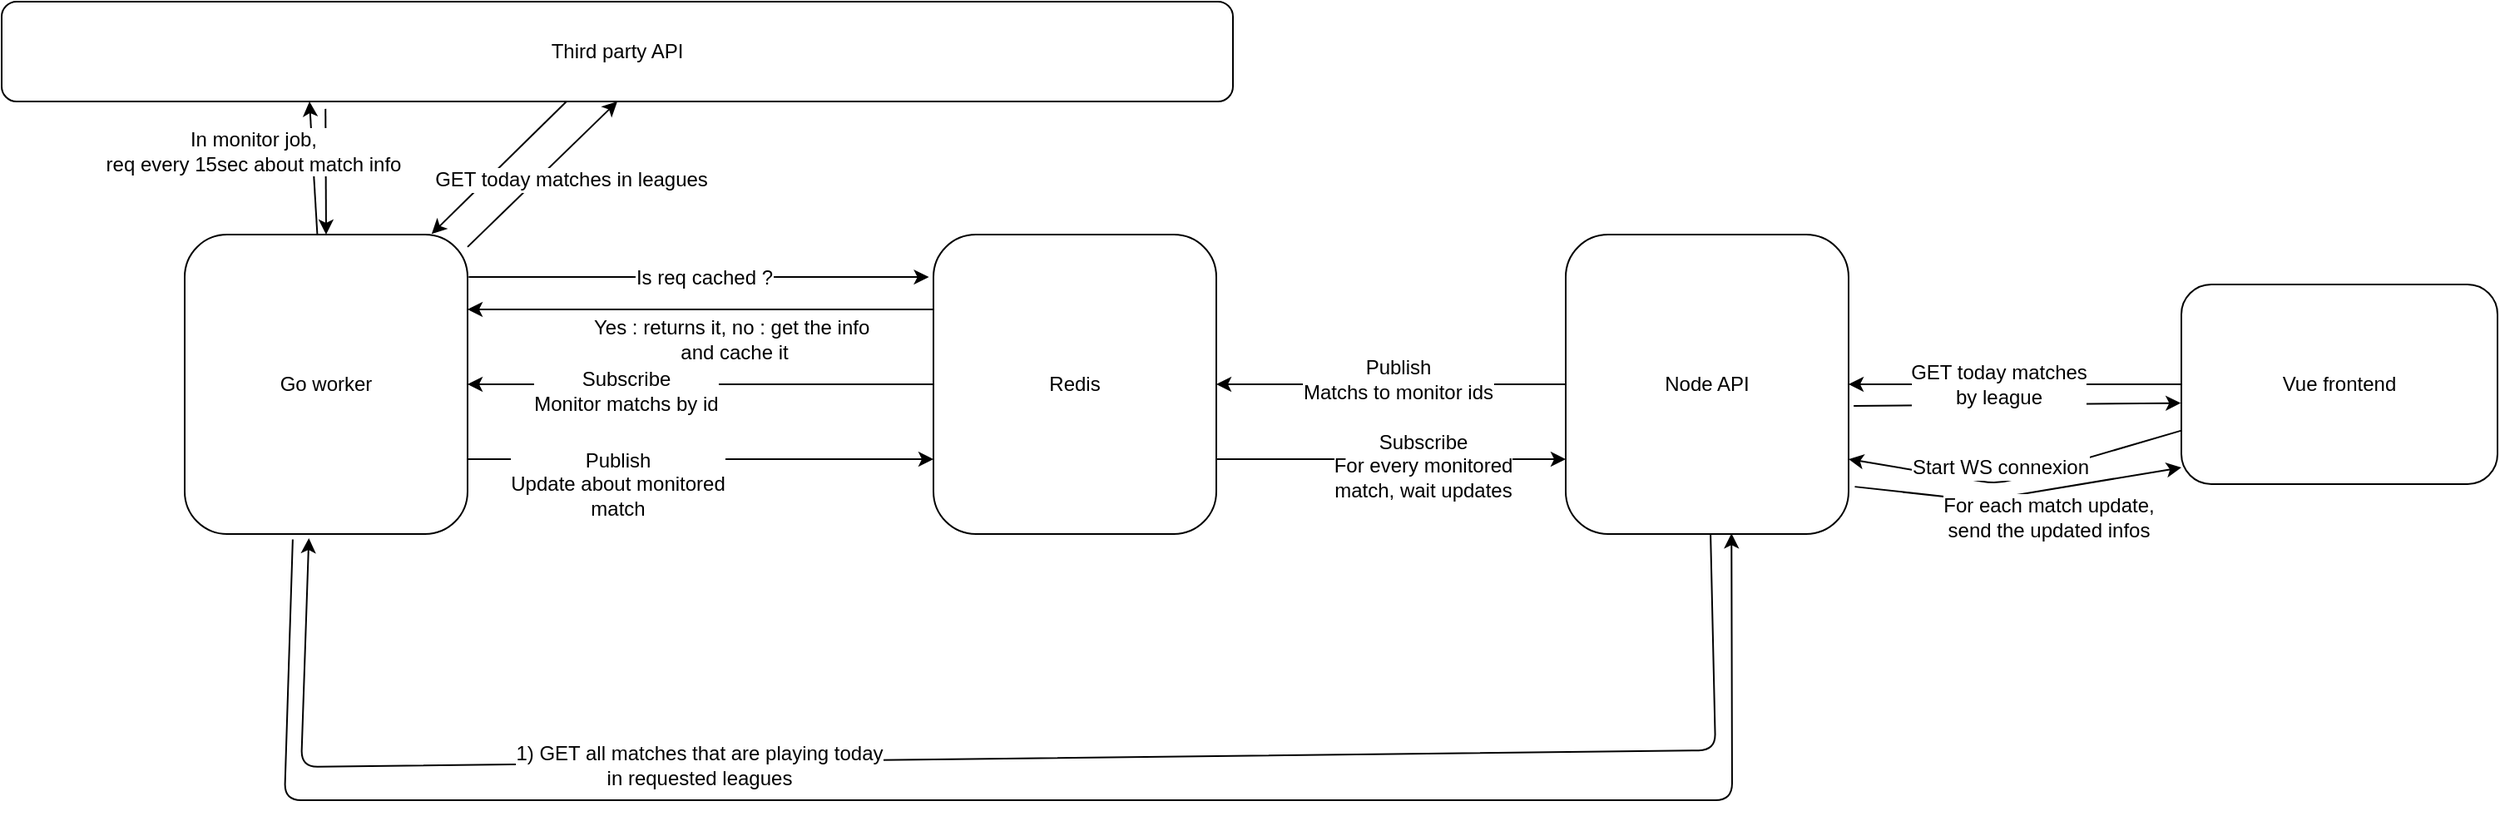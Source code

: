 <mxfile>
    <diagram id="s6vMW39VG_EeCsxnUHGh" name="Page-1">
        <mxGraphModel dx="1371" dy="845" grid="1" gridSize="10" guides="1" tooltips="1" connect="1" arrows="1" fold="1" page="1" pageScale="1" pageWidth="827" pageHeight="1169" math="0" shadow="0">
            <root>
                <mxCell id="0"/>
                <mxCell id="1" parent="0"/>
                <mxCell id="64" style="edgeStyle=none;rounded=1;html=1;entryX=0.873;entryY=-0.002;entryDx=0;entryDy=0;entryPerimeter=0;fontSize=12;" edge="1" parent="1" source="50" target="52">
                    <mxGeometry relative="1" as="geometry"/>
                </mxCell>
                <mxCell id="74" style="edgeStyle=none;rounded=1;html=1;entryX=0.5;entryY=0;entryDx=0;entryDy=0;fontSize=12;exitX=0.263;exitY=1.074;exitDx=0;exitDy=0;exitPerimeter=0;" edge="1" parent="1" source="50" target="52">
                    <mxGeometry relative="1" as="geometry"/>
                </mxCell>
                <mxCell id="50" value="&lt;font style=&quot;font-size: 12px;&quot;&gt;Third party API&lt;/font&gt;" style="rounded=1;whiteSpace=wrap;html=1;fontSize=9;" vertex="1" parent="1">
                    <mxGeometry x="40" y="60" width="740" height="60" as="geometry"/>
                </mxCell>
                <mxCell id="57" style="edgeStyle=none;rounded=0;html=1;entryX=-0.016;entryY=0.142;entryDx=0;entryDy=0;fontSize=12;exitX=1.004;exitY=0.142;exitDx=0;exitDy=0;exitPerimeter=0;entryPerimeter=0;" edge="1" parent="1" source="52" target="53">
                    <mxGeometry relative="1" as="geometry"/>
                </mxCell>
                <mxCell id="58" value="Is req cached ?" style="edgeLabel;html=1;align=center;verticalAlign=middle;resizable=0;points=[];fontSize=12;" vertex="1" connectable="0" parent="57">
                    <mxGeometry x="0.257" y="-4" relative="1" as="geometry">
                        <mxPoint x="-33" y="-4" as="offset"/>
                    </mxGeometry>
                </mxCell>
                <mxCell id="61" style="edgeStyle=none;rounded=1;html=1;entryX=0.5;entryY=1;entryDx=0;entryDy=0;fontSize=12;" edge="1" parent="1" source="52" target="50">
                    <mxGeometry relative="1" as="geometry"/>
                </mxCell>
                <mxCell id="62" value="GET today matches in leagues" style="edgeLabel;html=1;align=center;verticalAlign=middle;resizable=0;points=[];fontSize=12;" vertex="1" connectable="0" parent="61">
                    <mxGeometry x="-0.4" y="-2" relative="1" as="geometry">
                        <mxPoint x="33" y="-16" as="offset"/>
                    </mxGeometry>
                </mxCell>
                <mxCell id="65" style="edgeStyle=none;rounded=1;html=1;entryX=0.586;entryY=0.998;entryDx=0;entryDy=0;entryPerimeter=0;fontSize=12;exitX=0.382;exitY=1.018;exitDx=0;exitDy=0;exitPerimeter=0;" edge="1" parent="1" source="52" target="54">
                    <mxGeometry relative="1" as="geometry">
                        <Array as="points">
                            <mxPoint x="210" y="540"/>
                            <mxPoint x="1080" y="540"/>
                        </Array>
                    </mxGeometry>
                </mxCell>
                <mxCell id="70" style="edgeStyle=none;rounded=1;html=1;entryX=0;entryY=0.75;entryDx=0;entryDy=0;fontSize=12;exitX=1;exitY=0.75;exitDx=0;exitDy=0;" edge="1" parent="1" source="52" target="53">
                    <mxGeometry relative="1" as="geometry"/>
                </mxCell>
                <mxCell id="71" value="Publish&lt;br&gt;Update about monitored&lt;br&gt;match" style="edgeLabel;html=1;align=center;verticalAlign=middle;resizable=0;points=[];fontSize=12;" vertex="1" connectable="0" parent="70">
                    <mxGeometry x="-0.373" y="-1" relative="1" as="geometry">
                        <mxPoint x="2" y="14" as="offset"/>
                    </mxGeometry>
                </mxCell>
                <mxCell id="72" style="edgeStyle=none;rounded=1;html=1;entryX=0.25;entryY=1;entryDx=0;entryDy=0;fontSize=12;" edge="1" parent="1" source="52" target="50">
                    <mxGeometry relative="1" as="geometry"/>
                </mxCell>
                <mxCell id="73" value="In monitor job,&lt;br&gt;req every 15sec about match info" style="edgeLabel;html=1;align=center;verticalAlign=middle;resizable=0;points=[];fontSize=12;" vertex="1" connectable="0" parent="72">
                    <mxGeometry x="0.448" relative="1" as="geometry">
                        <mxPoint x="-36" y="8" as="offset"/>
                    </mxGeometry>
                </mxCell>
                <mxCell id="52" value="Go worker" style="rounded=1;whiteSpace=wrap;html=1;fontSize=12;" vertex="1" parent="1">
                    <mxGeometry x="150" y="200" width="170" height="180" as="geometry"/>
                </mxCell>
                <mxCell id="59" style="edgeStyle=none;rounded=0;html=1;entryX=1;entryY=0.25;entryDx=0;entryDy=0;fontSize=12;exitX=0;exitY=0.25;exitDx=0;exitDy=0;" edge="1" parent="1" source="53" target="52">
                    <mxGeometry relative="1" as="geometry"/>
                </mxCell>
                <mxCell id="60" value="Yes : returns it, no : get the info&amp;nbsp;&lt;br&gt;and cache it" style="edgeLabel;html=1;align=center;verticalAlign=middle;resizable=0;points=[];fontSize=12;" vertex="1" connectable="0" parent="59">
                    <mxGeometry x="-0.318" relative="1" as="geometry">
                        <mxPoint x="-25" y="18" as="offset"/>
                    </mxGeometry>
                </mxCell>
                <mxCell id="68" style="edgeStyle=none;rounded=1;html=1;entryX=1;entryY=0.5;entryDx=0;entryDy=0;fontSize=12;" edge="1" parent="1" source="53" target="52">
                    <mxGeometry relative="1" as="geometry"/>
                </mxCell>
                <mxCell id="69" value="Subscribe&lt;br&gt;Monitor matchs by id" style="edgeLabel;html=1;align=center;verticalAlign=middle;resizable=0;points=[];fontSize=12;" vertex="1" connectable="0" parent="68">
                    <mxGeometry x="0.322" y="4" relative="1" as="geometry">
                        <mxPoint as="offset"/>
                    </mxGeometry>
                </mxCell>
                <mxCell id="75" style="edgeStyle=none;rounded=1;html=1;exitX=1;exitY=0.75;exitDx=0;exitDy=0;entryX=0;entryY=0.75;entryDx=0;entryDy=0;fontSize=12;" edge="1" parent="1" source="53" target="54">
                    <mxGeometry relative="1" as="geometry"/>
                </mxCell>
                <mxCell id="77" value="Subscribe&lt;br&gt;For every monitored&lt;br&gt;match, wait updates" style="edgeLabel;html=1;align=center;verticalAlign=middle;resizable=0;points=[];fontSize=12;" vertex="1" connectable="0" parent="75">
                    <mxGeometry x="0.178" y="-4" relative="1" as="geometry">
                        <mxPoint as="offset"/>
                    </mxGeometry>
                </mxCell>
                <mxCell id="53" value="Redis" style="rounded=1;whiteSpace=wrap;html=1;fontSize=12;" vertex="1" parent="1">
                    <mxGeometry x="600" y="200" width="170" height="180" as="geometry"/>
                </mxCell>
                <mxCell id="55" style="edgeStyle=none;rounded=1;html=1;entryX=0.439;entryY=1.014;entryDx=0;entryDy=0;entryPerimeter=0;fontSize=12;" edge="1" parent="1" source="54" target="52">
                    <mxGeometry relative="1" as="geometry">
                        <Array as="points">
                            <mxPoint x="1070" y="510"/>
                            <mxPoint x="220" y="520"/>
                        </Array>
                    </mxGeometry>
                </mxCell>
                <mxCell id="56" value="1) GET all matches that are playing today&lt;br&gt;in requested leagues" style="edgeLabel;html=1;align=center;verticalAlign=middle;resizable=0;points=[];fontSize=12;" vertex="1" connectable="0" parent="55">
                    <mxGeometry x="0.326" y="2" relative="1" as="geometry">
                        <mxPoint as="offset"/>
                    </mxGeometry>
                </mxCell>
                <mxCell id="66" style="edgeStyle=none;rounded=1;html=1;entryX=1;entryY=0.5;entryDx=0;entryDy=0;fontSize=12;" edge="1" parent="1" source="54" target="53">
                    <mxGeometry relative="1" as="geometry"/>
                </mxCell>
                <mxCell id="67" value="Publish&lt;br&gt;Matchs to monitor ids" style="edgeLabel;html=1;align=center;verticalAlign=middle;resizable=0;points=[];fontSize=12;" vertex="1" connectable="0" parent="66">
                    <mxGeometry x="-0.268" y="-3" relative="1" as="geometry">
                        <mxPoint x="-24" as="offset"/>
                    </mxGeometry>
                </mxCell>
                <mxCell id="82" style="edgeStyle=none;rounded=1;html=1;entryX=-0.002;entryY=0.594;entryDx=0;entryDy=0;entryPerimeter=0;fontSize=12;exitX=1.018;exitY=0.572;exitDx=0;exitDy=0;exitPerimeter=0;" edge="1" parent="1" source="54" target="78">
                    <mxGeometry relative="1" as="geometry"/>
                </mxCell>
                <mxCell id="85" value="For each match update,&lt;br&gt;send the updated infos" style="edgeStyle=none;rounded=1;html=1;entryX=0;entryY=0.917;entryDx=0;entryDy=0;entryPerimeter=0;fontSize=12;exitX=1.022;exitY=0.842;exitDx=0;exitDy=0;exitPerimeter=0;" edge="1" parent="1" source="54" target="78">
                    <mxGeometry x="0.155" y="-16" relative="1" as="geometry">
                        <Array as="points">
                            <mxPoint x="1230" y="360"/>
                        </Array>
                        <mxPoint as="offset"/>
                    </mxGeometry>
                </mxCell>
                <mxCell id="54" value="Node API" style="rounded=1;whiteSpace=wrap;html=1;fontSize=12;" vertex="1" parent="1">
                    <mxGeometry x="980" y="200" width="170" height="180" as="geometry"/>
                </mxCell>
                <mxCell id="80" value="@" style="edgeStyle=none;rounded=1;html=1;entryX=1;entryY=0.5;entryDx=0;entryDy=0;fontSize=12;" edge="1" parent="1" source="78" target="54">
                    <mxGeometry relative="1" as="geometry"/>
                </mxCell>
                <mxCell id="81" value="GET today matches&lt;br&gt;by league" style="edgeLabel;html=1;align=center;verticalAlign=middle;resizable=0;points=[];fontSize=12;" vertex="1" connectable="0" parent="80">
                    <mxGeometry x="0.353" y="3" relative="1" as="geometry">
                        <mxPoint x="25" y="-3" as="offset"/>
                    </mxGeometry>
                </mxCell>
                <mxCell id="83" style="edgeStyle=none;rounded=1;html=1;entryX=1;entryY=0.75;entryDx=0;entryDy=0;fontSize=12;" edge="1" parent="1" source="78" target="54">
                    <mxGeometry relative="1" as="geometry">
                        <Array as="points">
                            <mxPoint x="1240" y="350"/>
                        </Array>
                    </mxGeometry>
                </mxCell>
                <mxCell id="84" value="Start WS connexion" style="edgeLabel;html=1;align=center;verticalAlign=middle;resizable=0;points=[];fontSize=12;" vertex="1" connectable="0" parent="83">
                    <mxGeometry x="-0.14" y="-1" relative="1" as="geometry">
                        <mxPoint x="-24" y="-2" as="offset"/>
                    </mxGeometry>
                </mxCell>
                <mxCell id="78" value="Vue frontend" style="whiteSpace=wrap;html=1;rounded=1;" vertex="1" parent="1">
                    <mxGeometry x="1350" y="230" width="190" height="120" as="geometry"/>
                </mxCell>
            </root>
        </mxGraphModel>
    </diagram>
</mxfile>